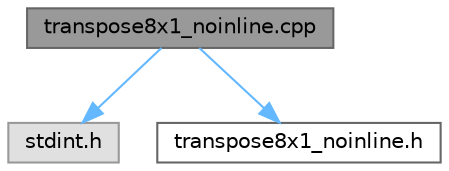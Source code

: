 digraph "transpose8x1_noinline.cpp"
{
 // INTERACTIVE_SVG=YES
 // LATEX_PDF_SIZE
  bgcolor="transparent";
  edge [fontname=Helvetica,fontsize=10,labelfontname=Helvetica,labelfontsize=10];
  node [fontname=Helvetica,fontsize=10,shape=box,height=0.2,width=0.4];
  Node1 [id="Node000001",label="transpose8x1_noinline.cpp",height=0.2,width=0.4,color="gray40", fillcolor="grey60", style="filled", fontcolor="black",tooltip="Defines the 8x1 transposition function."];
  Node1 -> Node2 [id="edge1_Node000001_Node000002",color="steelblue1",style="solid",tooltip=" "];
  Node2 [id="Node000002",label="stdint.h",height=0.2,width=0.4,color="grey60", fillcolor="#E0E0E0", style="filled",tooltip=" "];
  Node1 -> Node3 [id="edge2_Node000001_Node000003",color="steelblue1",style="solid",tooltip=" "];
  Node3 [id="Node000003",label="transpose8x1_noinline.h",height=0.2,width=0.4,color="grey40", fillcolor="white", style="filled",URL="$db/d8c/transpose8x1__noinline_8h.html",tooltip="Declares the 8x1 transposition function."];
}
